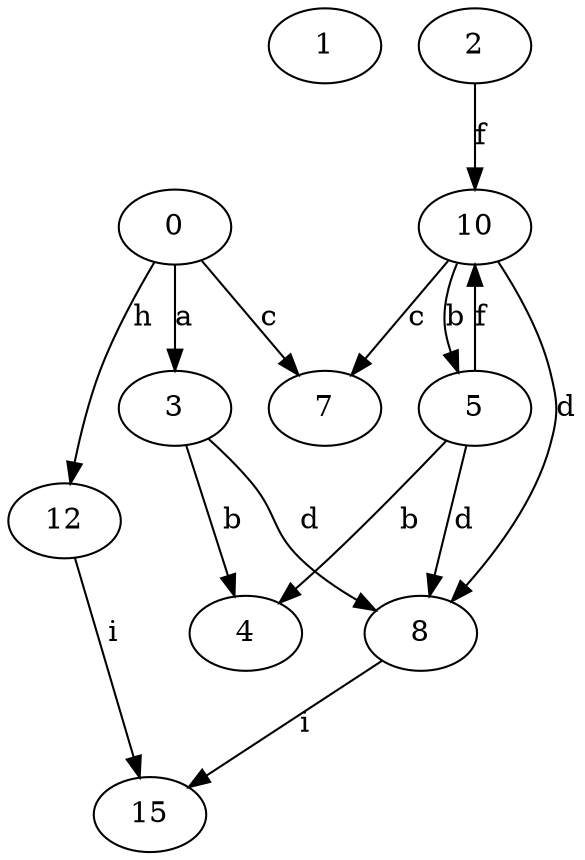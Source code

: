 strict digraph  {
1;
2;
3;
4;
5;
7;
8;
0;
10;
12;
15;
2 -> 10  [label=f];
3 -> 4  [label=b];
3 -> 8  [label=d];
5 -> 4  [label=b];
5 -> 8  [label=d];
5 -> 10  [label=f];
8 -> 15  [label=i];
0 -> 3  [label=a];
0 -> 7  [label=c];
0 -> 12  [label=h];
10 -> 5  [label=b];
10 -> 7  [label=c];
10 -> 8  [label=d];
12 -> 15  [label=i];
}

